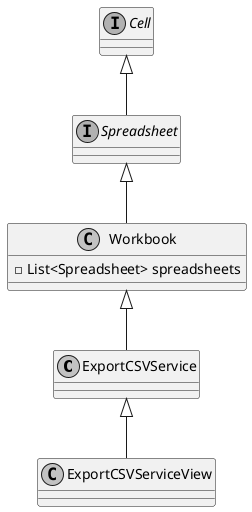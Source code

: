 @startuml

skinparam monochrome true
skinparam packageStyle rect
skinparam defaultFontName FG Virgil
skinparam shadowing false


class ExportCSVService
class ExportCSVServiceView

class Workbook {
	- List<Spreadsheet> spreadsheets
}

interface Spreadsheet
interface Cell


Spreadsheet <|-- Workbook
Cell <|-- Spreadsheet
Workbook <|-- ExportCSVService
ExportCSVService <|-- ExportCSVServiceView
@enduml
